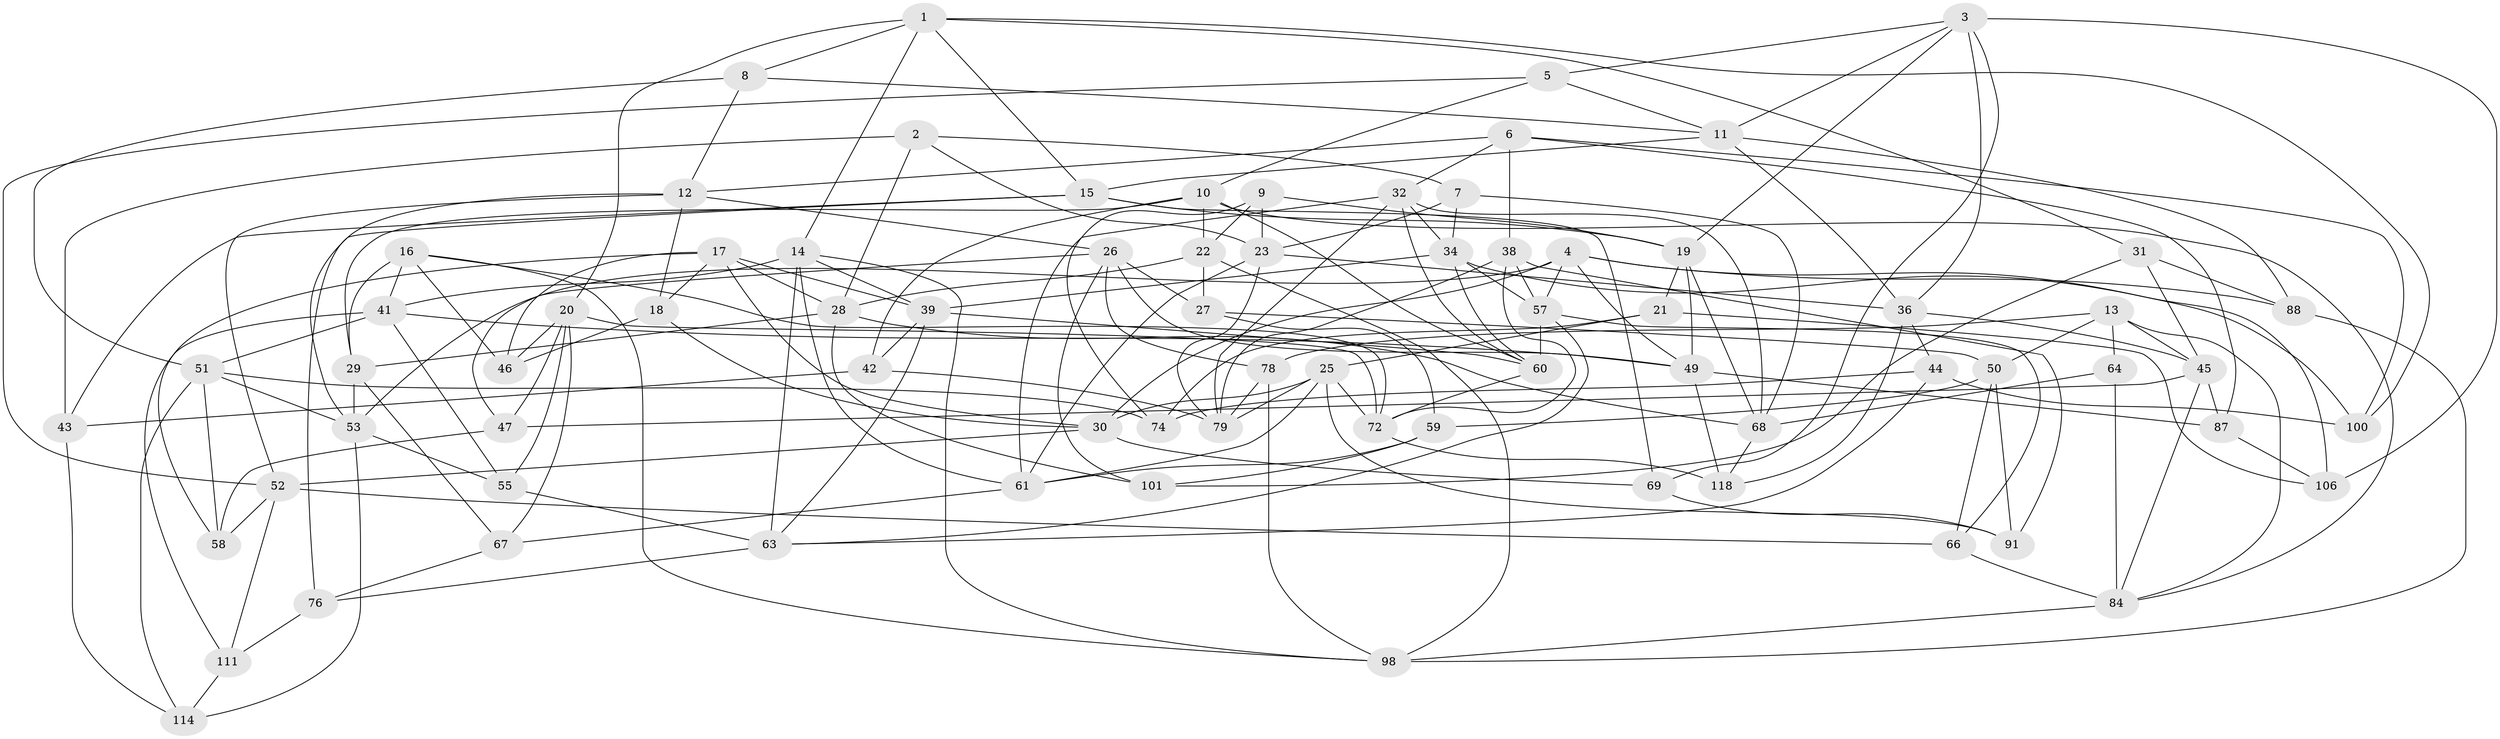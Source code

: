 // Generated by graph-tools (version 1.1) at 2025/52/02/27/25 19:52:33]
// undirected, 75 vertices, 188 edges
graph export_dot {
graph [start="1"]
  node [color=gray90,style=filled];
  1 [super="+35"];
  2;
  3 [super="+94"];
  4 [super="+81"];
  5;
  6 [super="+103"];
  7;
  8;
  9;
  10 [super="+116"];
  11 [super="+109"];
  12 [super="+77"];
  13 [super="+108"];
  14 [super="+40"];
  15 [super="+105"];
  16 [super="+96"];
  17 [super="+95"];
  18;
  19 [super="+24"];
  20 [super="+37"];
  21;
  22 [super="+82"];
  23 [super="+85"];
  25 [super="+33"];
  26 [super="+48"];
  27 [super="+93"];
  28 [super="+112"];
  29 [super="+56"];
  30 [super="+65"];
  31;
  32 [super="+73"];
  34 [super="+75"];
  36 [super="+70"];
  38 [super="+117"];
  39 [super="+104"];
  41 [super="+110"];
  42;
  43;
  44;
  45 [super="+86"];
  46;
  47;
  49 [super="+102"];
  50 [super="+113"];
  51 [super="+90"];
  52 [super="+71"];
  53 [super="+54"];
  55;
  57 [super="+107"];
  58;
  59;
  60 [super="+62"];
  61 [super="+97"];
  63 [super="+89"];
  64;
  66;
  67;
  68 [super="+83"];
  69;
  72 [super="+115"];
  74;
  76;
  78;
  79 [super="+80"];
  84 [super="+92"];
  87;
  88;
  91;
  98 [super="+99"];
  100;
  101;
  106;
  111;
  114;
  118;
  1 -- 31;
  1 -- 8;
  1 -- 100;
  1 -- 15;
  1 -- 14;
  1 -- 20;
  2 -- 23;
  2 -- 43;
  2 -- 7;
  2 -- 28;
  3 -- 5;
  3 -- 106;
  3 -- 11;
  3 -- 36;
  3 -- 69;
  3 -- 19;
  4 -- 88;
  4 -- 106;
  4 -- 53;
  4 -- 49;
  4 -- 30;
  4 -- 57;
  5 -- 10;
  5 -- 11;
  5 -- 52;
  6 -- 87;
  6 -- 38 [weight=2];
  6 -- 32;
  6 -- 100;
  6 -- 12;
  7 -- 23;
  7 -- 34;
  7 -- 68;
  8 -- 11;
  8 -- 51;
  8 -- 12;
  9 -- 19;
  9 -- 74;
  9 -- 22;
  9 -- 23;
  10 -- 22;
  10 -- 42;
  10 -- 60;
  10 -- 29;
  10 -- 84;
  11 -- 36;
  11 -- 88;
  11 -- 15;
  12 -- 26;
  12 -- 18;
  12 -- 52;
  12 -- 53;
  13 -- 50;
  13 -- 64 [weight=2];
  13 -- 84;
  13 -- 45;
  13 -- 78;
  14 -- 61;
  14 -- 41;
  14 -- 98;
  14 -- 63;
  14 -- 39;
  15 -- 69;
  15 -- 76;
  15 -- 43;
  15 -- 19;
  16 -- 29 [weight=2];
  16 -- 46;
  16 -- 41;
  16 -- 98;
  16 -- 72;
  17 -- 18;
  17 -- 30;
  17 -- 46;
  17 -- 58;
  17 -- 28;
  17 -- 39;
  18 -- 30;
  18 -- 46;
  19 -- 49;
  19 -- 68;
  19 -- 21;
  20 -- 55;
  20 -- 72;
  20 -- 47;
  20 -- 67;
  20 -- 46;
  21 -- 74;
  21 -- 106;
  21 -- 25;
  22 -- 28;
  22 -- 27 [weight=2];
  22 -- 98;
  23 -- 36;
  23 -- 61;
  23 -- 79;
  25 -- 72;
  25 -- 30;
  25 -- 91;
  25 -- 61;
  25 -- 79;
  26 -- 27;
  26 -- 101;
  26 -- 49;
  26 -- 78;
  26 -- 47;
  27 -- 50 [weight=2];
  27 -- 59;
  28 -- 101;
  28 -- 29;
  28 -- 68;
  29 -- 67;
  29 -- 53;
  30 -- 52;
  30 -- 69;
  31 -- 45;
  31 -- 88;
  31 -- 101;
  32 -- 68;
  32 -- 34;
  32 -- 60;
  32 -- 79;
  32 -- 61;
  34 -- 60;
  34 -- 57;
  34 -- 100;
  34 -- 39;
  36 -- 118;
  36 -- 44;
  36 -- 45;
  38 -- 91;
  38 -- 72;
  38 -- 57;
  38 -- 79;
  39 -- 63;
  39 -- 42;
  39 -- 60;
  41 -- 51;
  41 -- 49;
  41 -- 111;
  41 -- 55;
  42 -- 43;
  42 -- 79;
  43 -- 114;
  44 -- 74;
  44 -- 100;
  44 -- 63;
  45 -- 87;
  45 -- 47;
  45 -- 84;
  47 -- 58;
  49 -- 118;
  49 -- 87;
  50 -- 59;
  50 -- 91;
  50 -- 66;
  51 -- 58;
  51 -- 74;
  51 -- 114;
  51 -- 53;
  52 -- 111;
  52 -- 58;
  52 -- 66;
  53 -- 114;
  53 -- 55;
  55 -- 63;
  57 -- 66;
  57 -- 60;
  57 -- 63;
  59 -- 101;
  59 -- 61;
  60 -- 72;
  61 -- 67;
  63 -- 76;
  64 -- 84;
  64 -- 68;
  66 -- 84;
  67 -- 76;
  68 -- 118;
  69 -- 91;
  72 -- 118;
  76 -- 111;
  78 -- 98;
  78 -- 79;
  84 -- 98;
  87 -- 106;
  88 -- 98;
  111 -- 114;
}
